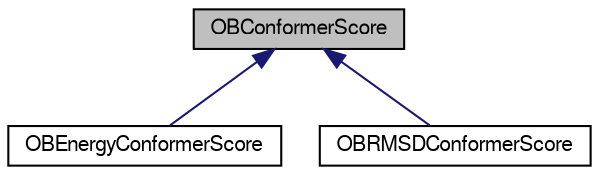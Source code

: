 digraph G
{
  edge [fontname="FreeSans",fontsize="10",labelfontname="FreeSans",labelfontsize="10"];
  node [fontname="FreeSans",fontsize="10",shape=record];
  Node1 [label="OBConformerScore",height=0.2,width=0.4,color="black", fillcolor="grey75", style="filled" fontcolor="black"];
  Node1 -> Node2 [dir=back,color="midnightblue",fontsize="10",style="solid",fontname="FreeSans"];
  Node2 [label="OBEnergyConformerScore",height=0.2,width=0.4,color="black", fillcolor="white", style="filled",URL="$classOpenBabel_1_1OBEnergyConformerScore.shtml"];
  Node1 -> Node3 [dir=back,color="midnightblue",fontsize="10",style="solid",fontname="FreeSans"];
  Node3 [label="OBRMSDConformerScore",height=0.2,width=0.4,color="black", fillcolor="white", style="filled",URL="$classOpenBabel_1_1OBRMSDConformerScore.shtml",tooltip="A RMSD conformer scoring class."];
}
